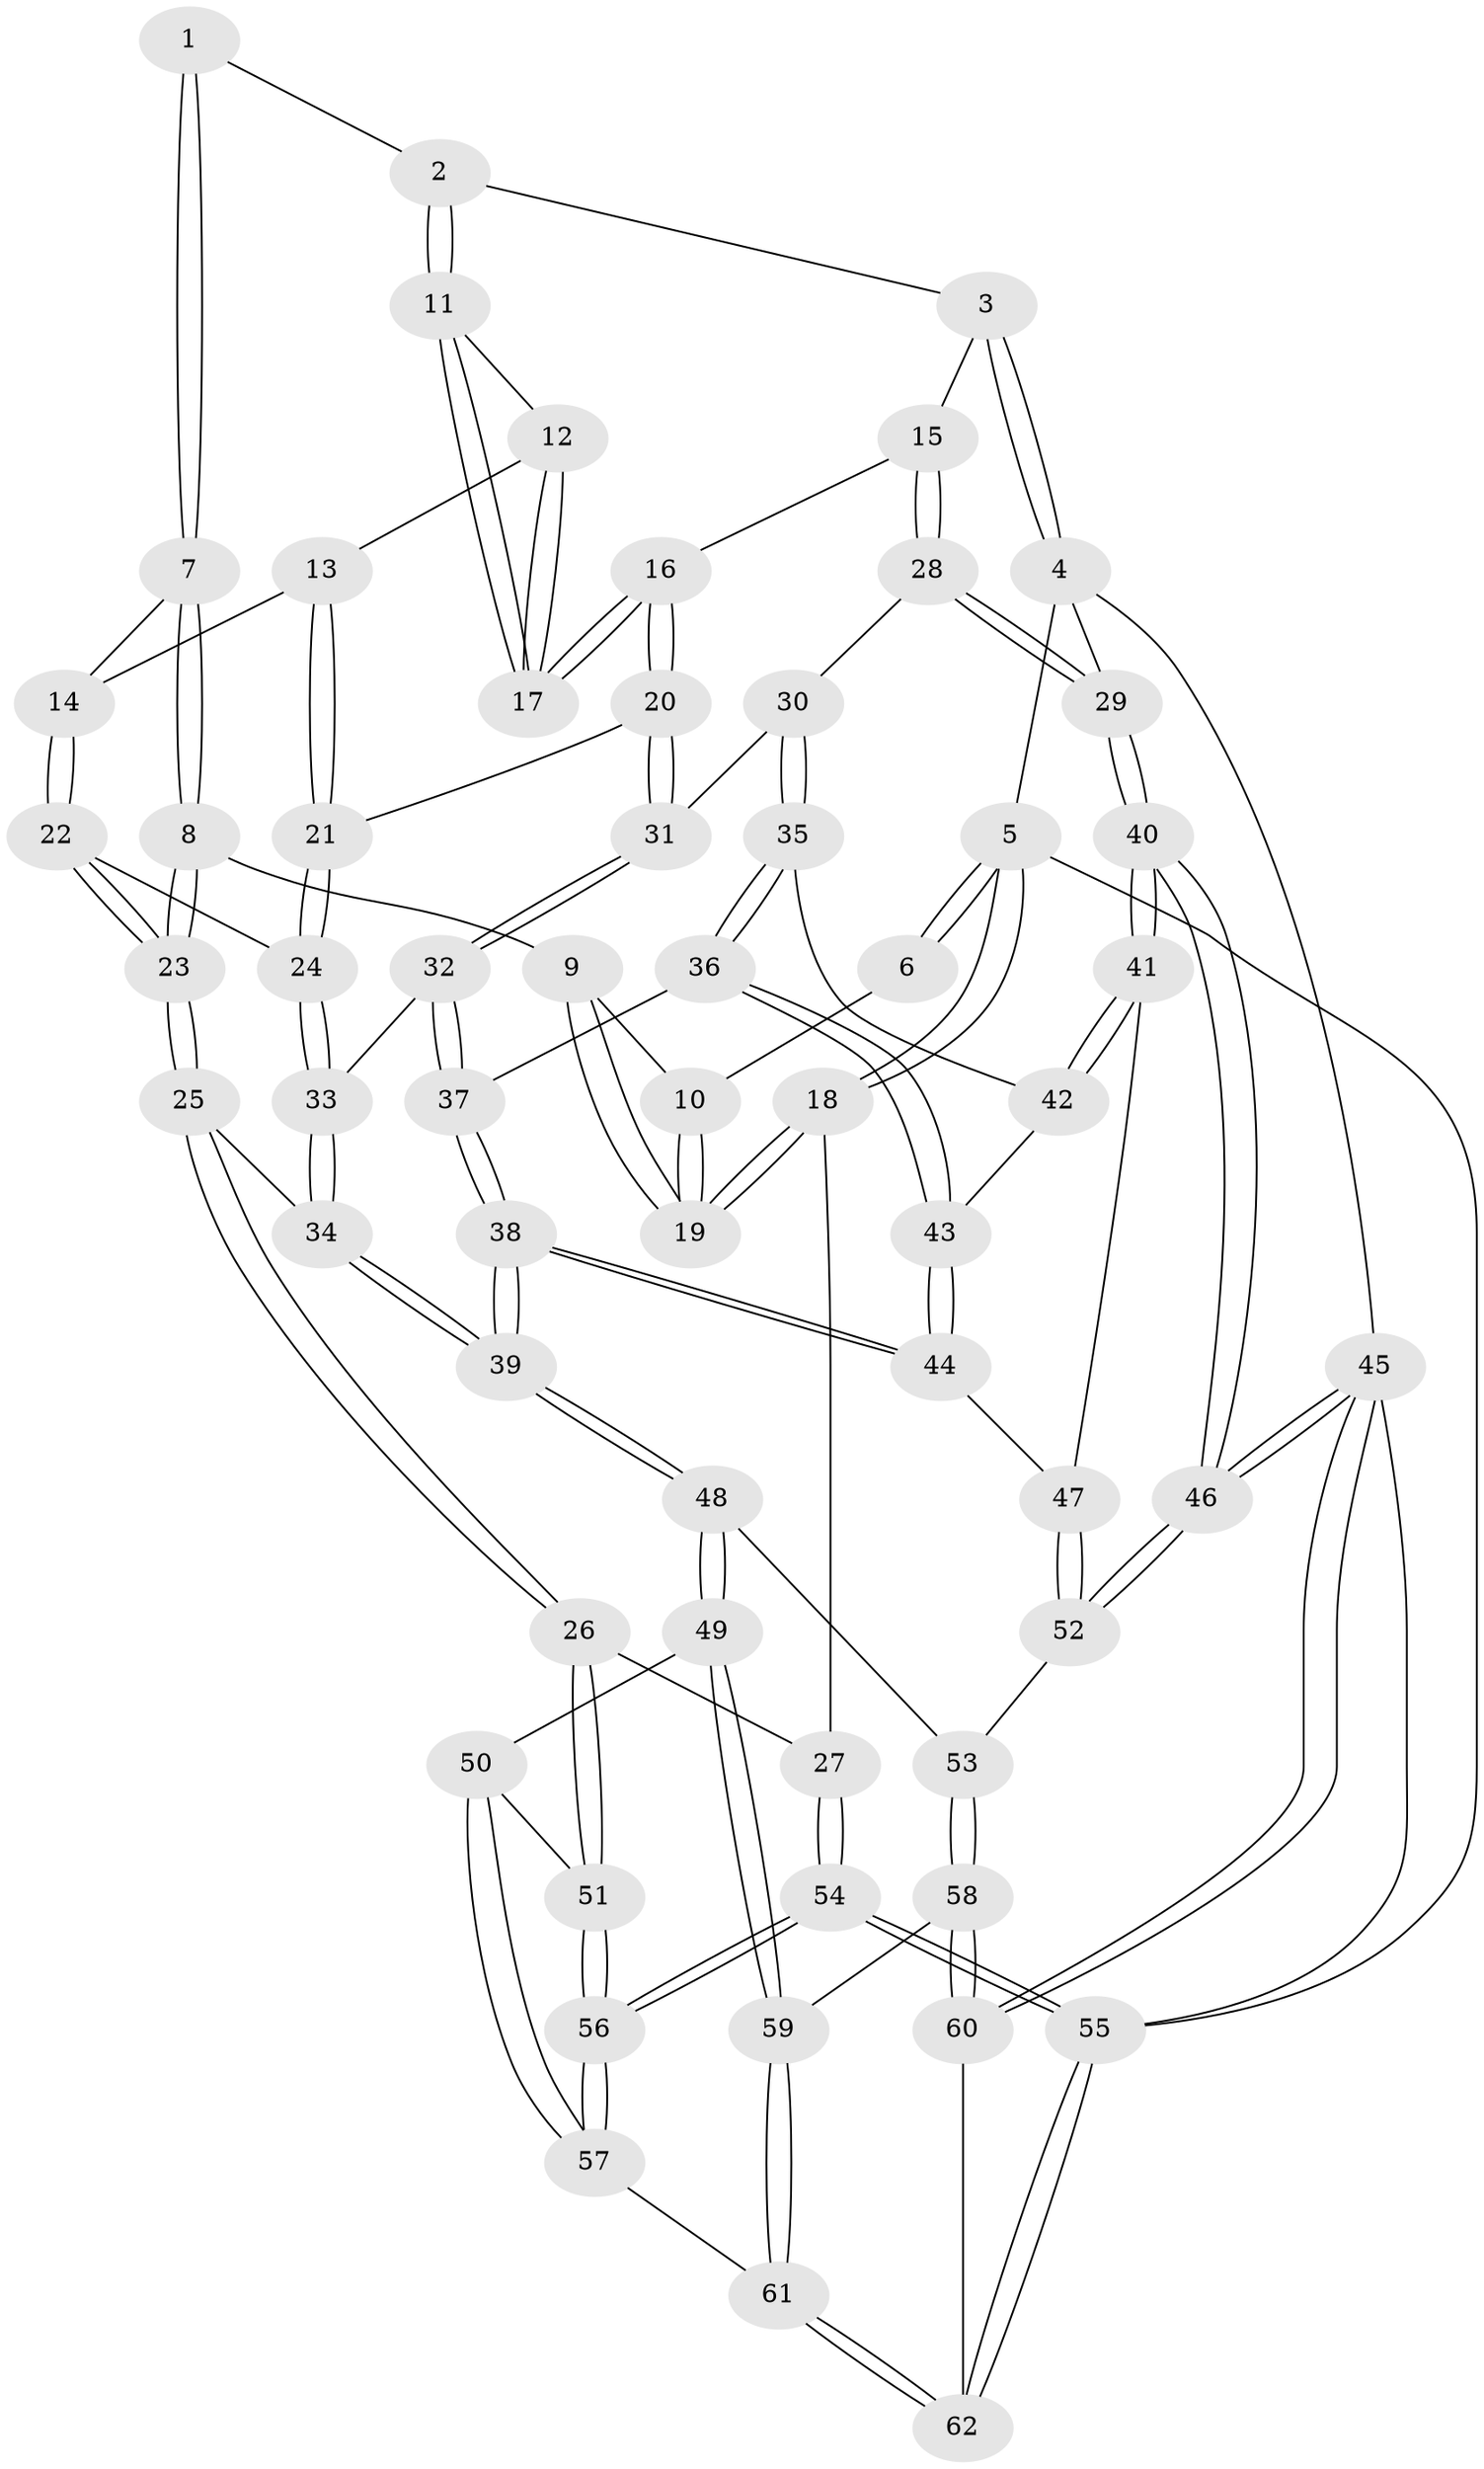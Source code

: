 // coarse degree distribution, {4: 0.2916666666666667, 7: 0.041666666666666664, 2: 0.041666666666666664, 5: 0.2916666666666667, 3: 0.16666666666666666, 6: 0.16666666666666666}
// Generated by graph-tools (version 1.1) at 2025/21/03/04/25 18:21:13]
// undirected, 62 vertices, 152 edges
graph export_dot {
graph [start="1"]
  node [color=gray90,style=filled];
  1 [pos="+0.45340786127041743+0"];
  2 [pos="+0.553183423806365+0"];
  3 [pos="+0.7919060392356787+0"];
  4 [pos="+1+0"];
  5 [pos="+0+0"];
  6 [pos="+0.22967173467144733+0"];
  7 [pos="+0.4060622467849405+0.05653177879573044"];
  8 [pos="+0.359931189666161+0.1582179446888316"];
  9 [pos="+0.35659660111162594+0.15649557184485527"];
  10 [pos="+0.2239082675154917+0"];
  11 [pos="+0.5692961442905409+0"];
  12 [pos="+0.5705368840923682+0"];
  13 [pos="+0.5679425506050445+0.02733043533111224"];
  14 [pos="+0.5213029198888876+0.08966288890602701"];
  15 [pos="+0.7995697900883345+0.14463158498523368"];
  16 [pos="+0.7890503715709732+0.14902611656705997"];
  17 [pos="+0.7695647708887617+0.1292996073530402"];
  18 [pos="+0+0.28481535228111937"];
  19 [pos="+0.14058597502910633+0.15795310564437295"];
  20 [pos="+0.771351981376516+0.16204878930821479"];
  21 [pos="+0.6281836696569+0.12072680484290496"];
  22 [pos="+0.4738097430743143+0.20267529193671946"];
  23 [pos="+0.40193845404145817+0.22119843296612307"];
  24 [pos="+0.55288329634291+0.2275259768133936"];
  25 [pos="+0.32778586722417913+0.42379034397922666"];
  26 [pos="+0.2422205207761123+0.4627322260162301"];
  27 [pos="+0.06830031786346216+0.45728573234793923"];
  28 [pos="+1+0.20296216170247597"];
  29 [pos="+1+0.20469437683065653"];
  30 [pos="+0.7920502592587125+0.3633258100166811"];
  31 [pos="+0.685451451777414+0.31326494505883246"];
  32 [pos="+0.6673643765951821+0.3219181715437192"];
  33 [pos="+0.6564963643173928+0.32296583922071437"];
  34 [pos="+0.5047502740634511+0.46954812941741425"];
  35 [pos="+0.818512533353456+0.41324836408750415"];
  36 [pos="+0.7488110272558854+0.4768062801521919"];
  37 [pos="+0.7158386138240577+0.47200043756743354"];
  38 [pos="+0.6259100136197348+0.6149706583096995"];
  39 [pos="+0.605392355681211+0.6265642081668668"];
  40 [pos="+1+0.47633565640096187"];
  41 [pos="+1+0.47645408493862074"];
  42 [pos="+0.8447167660712336+0.4349981164642209"];
  43 [pos="+0.802606114057187+0.5317393060120184"];
  44 [pos="+0.8101381713423984+0.5794389870354122"];
  45 [pos="+1+1"];
  46 [pos="+1+1"];
  47 [pos="+0.837286124444589+0.5933758460939434"];
  48 [pos="+0.5911353481891941+0.7226430960041358"];
  49 [pos="+0.5678195117151019+0.7448310685683582"];
  50 [pos="+0.4073655809212878+0.7584945938207013"];
  51 [pos="+0.3848206060689391+0.7507267133153512"];
  52 [pos="+0.8526369162613621+0.7810554218423411"];
  53 [pos="+0.6745844325904979+0.7515167152988697"];
  54 [pos="+0+1"];
  55 [pos="+0+1"];
  56 [pos="+0.05130402407247254+0.9245554731422978"];
  57 [pos="+0.3972396193921453+0.9469956287241961"];
  58 [pos="+0.7625740917405787+1"];
  59 [pos="+0.5767154154243886+0.8744922134863428"];
  60 [pos="+0.9580803044620131+1"];
  61 [pos="+0.4766764118727953+1"];
  62 [pos="+0.4800296196326164+1"];
  1 -- 2;
  1 -- 7;
  1 -- 7;
  2 -- 3;
  2 -- 11;
  2 -- 11;
  3 -- 4;
  3 -- 4;
  3 -- 15;
  4 -- 5;
  4 -- 29;
  4 -- 45;
  5 -- 6;
  5 -- 6;
  5 -- 18;
  5 -- 18;
  5 -- 55;
  6 -- 10;
  7 -- 8;
  7 -- 8;
  7 -- 14;
  8 -- 9;
  8 -- 23;
  8 -- 23;
  9 -- 10;
  9 -- 19;
  9 -- 19;
  10 -- 19;
  10 -- 19;
  11 -- 12;
  11 -- 17;
  11 -- 17;
  12 -- 13;
  12 -- 17;
  12 -- 17;
  13 -- 14;
  13 -- 21;
  13 -- 21;
  14 -- 22;
  14 -- 22;
  15 -- 16;
  15 -- 28;
  15 -- 28;
  16 -- 17;
  16 -- 17;
  16 -- 20;
  16 -- 20;
  18 -- 19;
  18 -- 19;
  18 -- 27;
  20 -- 21;
  20 -- 31;
  20 -- 31;
  21 -- 24;
  21 -- 24;
  22 -- 23;
  22 -- 23;
  22 -- 24;
  23 -- 25;
  23 -- 25;
  24 -- 33;
  24 -- 33;
  25 -- 26;
  25 -- 26;
  25 -- 34;
  26 -- 27;
  26 -- 51;
  26 -- 51;
  27 -- 54;
  27 -- 54;
  28 -- 29;
  28 -- 29;
  28 -- 30;
  29 -- 40;
  29 -- 40;
  30 -- 31;
  30 -- 35;
  30 -- 35;
  31 -- 32;
  31 -- 32;
  32 -- 33;
  32 -- 37;
  32 -- 37;
  33 -- 34;
  33 -- 34;
  34 -- 39;
  34 -- 39;
  35 -- 36;
  35 -- 36;
  35 -- 42;
  36 -- 37;
  36 -- 43;
  36 -- 43;
  37 -- 38;
  37 -- 38;
  38 -- 39;
  38 -- 39;
  38 -- 44;
  38 -- 44;
  39 -- 48;
  39 -- 48;
  40 -- 41;
  40 -- 41;
  40 -- 46;
  40 -- 46;
  41 -- 42;
  41 -- 42;
  41 -- 47;
  42 -- 43;
  43 -- 44;
  43 -- 44;
  44 -- 47;
  45 -- 46;
  45 -- 46;
  45 -- 60;
  45 -- 60;
  45 -- 55;
  46 -- 52;
  46 -- 52;
  47 -- 52;
  47 -- 52;
  48 -- 49;
  48 -- 49;
  48 -- 53;
  49 -- 50;
  49 -- 59;
  49 -- 59;
  50 -- 51;
  50 -- 57;
  50 -- 57;
  51 -- 56;
  51 -- 56;
  52 -- 53;
  53 -- 58;
  53 -- 58;
  54 -- 55;
  54 -- 55;
  54 -- 56;
  54 -- 56;
  55 -- 62;
  55 -- 62;
  56 -- 57;
  56 -- 57;
  57 -- 61;
  58 -- 59;
  58 -- 60;
  58 -- 60;
  59 -- 61;
  59 -- 61;
  60 -- 62;
  61 -- 62;
  61 -- 62;
}
